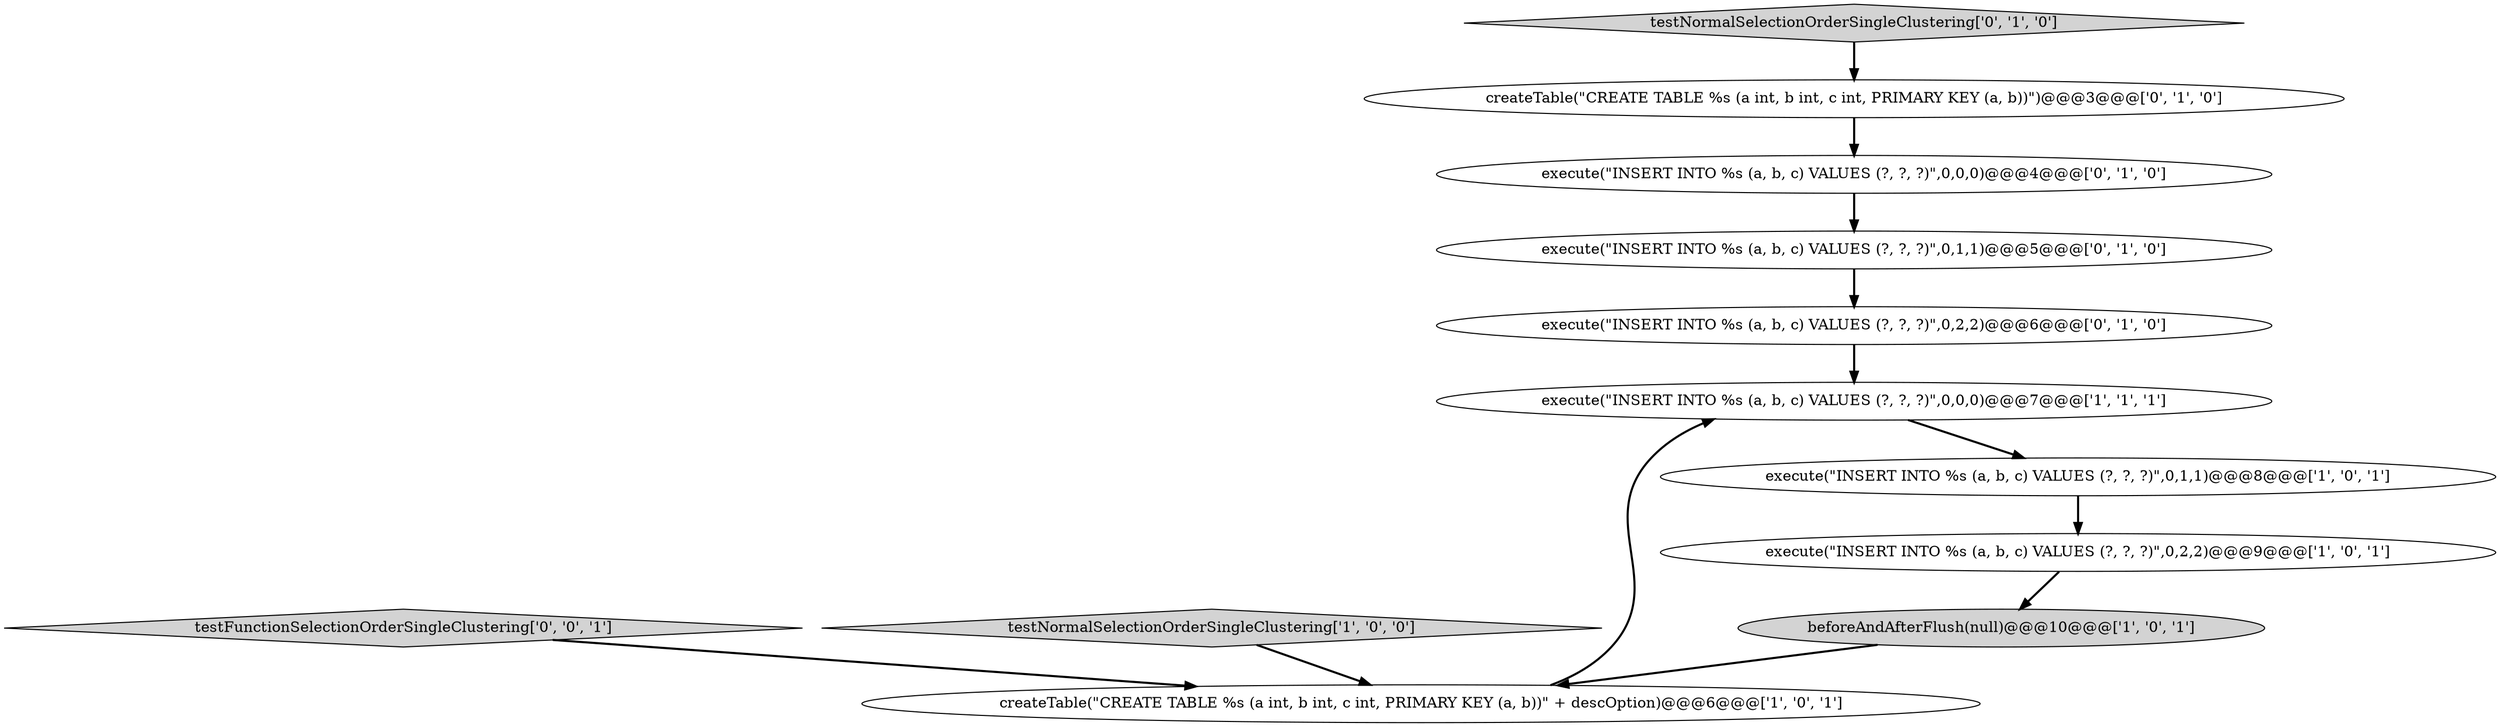 digraph {
6 [style = filled, label = "createTable(\"CREATE TABLE %s (a int, b int, c int, PRIMARY KEY (a, b))\")@@@3@@@['0', '1', '0']", fillcolor = white, shape = ellipse image = "AAA0AAABBB2BBB"];
2 [style = filled, label = "execute(\"INSERT INTO %s (a, b, c) VALUES (?, ?, ?)\",0,1,1)@@@8@@@['1', '0', '1']", fillcolor = white, shape = ellipse image = "AAA0AAABBB1BBB"];
9 [style = filled, label = "testNormalSelectionOrderSingleClustering['0', '1', '0']", fillcolor = lightgray, shape = diamond image = "AAA0AAABBB2BBB"];
3 [style = filled, label = "beforeAndAfterFlush(null)@@@10@@@['1', '0', '1']", fillcolor = lightgray, shape = ellipse image = "AAA0AAABBB1BBB"];
8 [style = filled, label = "execute(\"INSERT INTO %s (a, b, c) VALUES (?, ?, ?)\",0,1,1)@@@5@@@['0', '1', '0']", fillcolor = white, shape = ellipse image = "AAA0AAABBB2BBB"];
11 [style = filled, label = "testFunctionSelectionOrderSingleClustering['0', '0', '1']", fillcolor = lightgray, shape = diamond image = "AAA0AAABBB3BBB"];
4 [style = filled, label = "testNormalSelectionOrderSingleClustering['1', '0', '0']", fillcolor = lightgray, shape = diamond image = "AAA0AAABBB1BBB"];
7 [style = filled, label = "execute(\"INSERT INTO %s (a, b, c) VALUES (?, ?, ?)\",0,2,2)@@@6@@@['0', '1', '0']", fillcolor = white, shape = ellipse image = "AAA0AAABBB2BBB"];
5 [style = filled, label = "createTable(\"CREATE TABLE %s (a int, b int, c int, PRIMARY KEY (a, b))\" + descOption)@@@6@@@['1', '0', '1']", fillcolor = white, shape = ellipse image = "AAA0AAABBB1BBB"];
1 [style = filled, label = "execute(\"INSERT INTO %s (a, b, c) VALUES (?, ?, ?)\",0,2,2)@@@9@@@['1', '0', '1']", fillcolor = white, shape = ellipse image = "AAA0AAABBB1BBB"];
0 [style = filled, label = "execute(\"INSERT INTO %s (a, b, c) VALUES (?, ?, ?)\",0,0,0)@@@7@@@['1', '1', '1']", fillcolor = white, shape = ellipse image = "AAA0AAABBB1BBB"];
10 [style = filled, label = "execute(\"INSERT INTO %s (a, b, c) VALUES (?, ?, ?)\",0,0,0)@@@4@@@['0', '1', '0']", fillcolor = white, shape = ellipse image = "AAA0AAABBB2BBB"];
1->3 [style = bold, label=""];
11->5 [style = bold, label=""];
3->5 [style = bold, label=""];
7->0 [style = bold, label=""];
10->8 [style = bold, label=""];
5->0 [style = bold, label=""];
4->5 [style = bold, label=""];
2->1 [style = bold, label=""];
6->10 [style = bold, label=""];
8->7 [style = bold, label=""];
9->6 [style = bold, label=""];
0->2 [style = bold, label=""];
}
